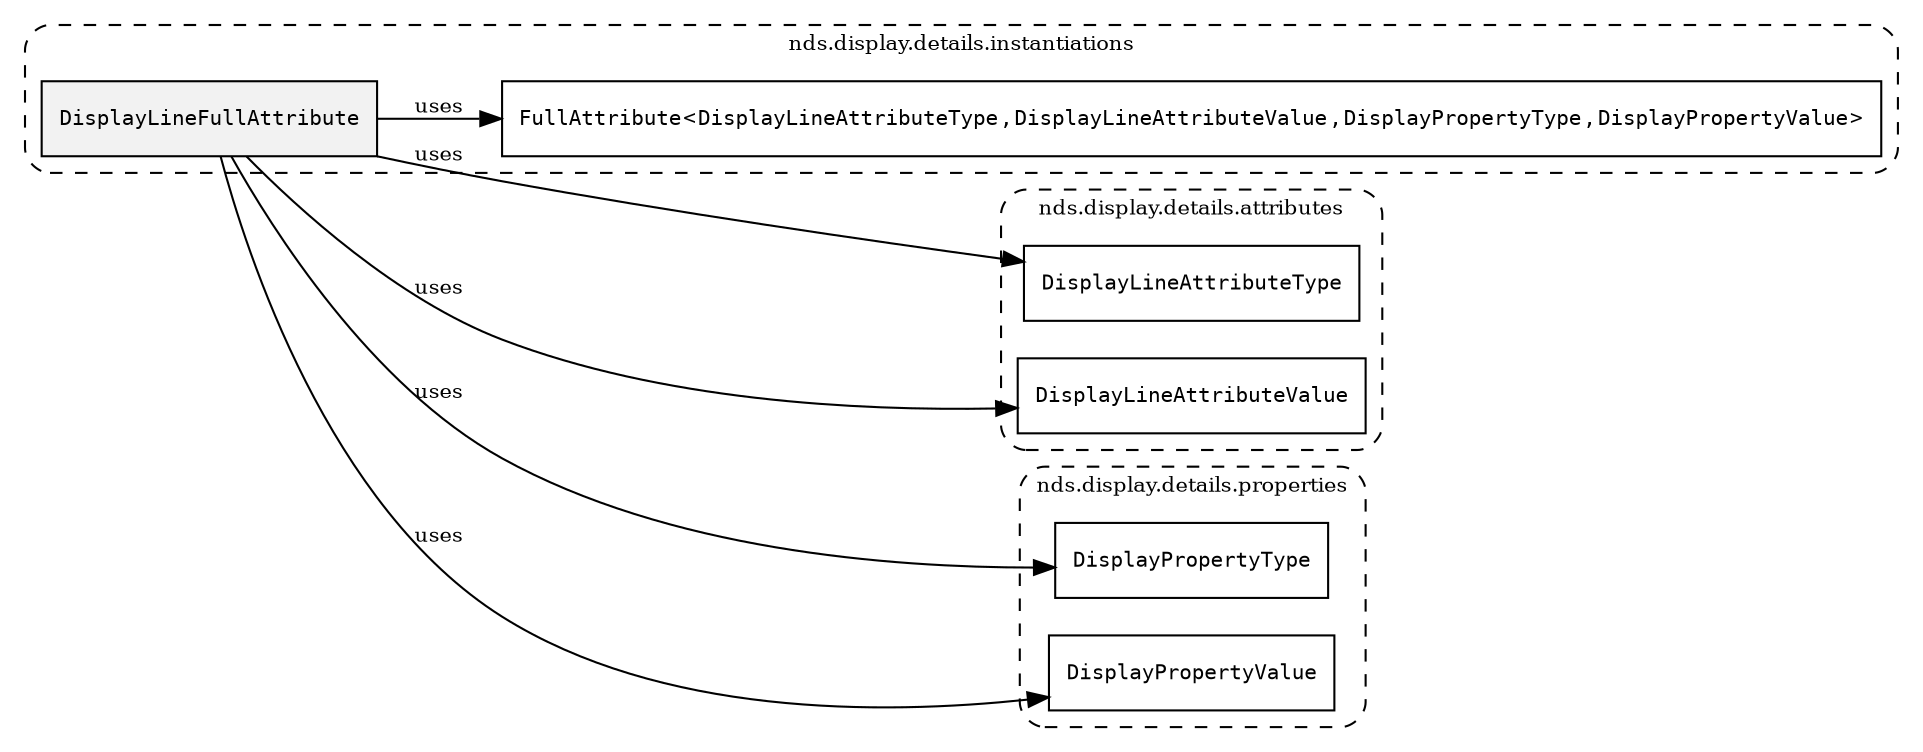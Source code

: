 /**
 * This dot file creates symbol collaboration diagram for DisplayLineFullAttribute.
 */
digraph ZSERIO
{
    node [shape=box, fontsize=10];
    rankdir="LR";
    fontsize=10;
    tooltip="DisplayLineFullAttribute collaboration diagram";

    subgraph "cluster_nds.display.details.instantiations"
    {
        style="dashed, rounded";
        label="nds.display.details.instantiations";
        tooltip="Package nds.display.details.instantiations";
        href="../../../content/packages/nds.display.details.instantiations.html#Package-nds-display-details-instantiations";
        target="_parent";

        "DisplayLineFullAttribute" [style="filled", fillcolor="#0000000D", target="_parent", label=<<font face="monospace"><table align="center" border="0" cellspacing="0" cellpadding="0"><tr><td href="../../../content/packages/nds.display.details.instantiations.html#InstantiateType-DisplayLineFullAttribute" title="InstantiateType defined in nds.display.details.instantiations">DisplayLineFullAttribute</td></tr></table></font>>];
        "FullAttribute&lt;DisplayLineAttributeType,DisplayLineAttributeValue,DisplayPropertyType,DisplayPropertyValue&gt;" [target="_parent", label=<<font face="monospace"><table align="center" border="0" cellspacing="0" cellpadding="0"><tr><td href="../../../content/packages/nds.core.attributemap.html#Structure-FullAttribute" title="Structure defined in nds.core.attributemap">FullAttribute</td><td>&lt;</td><td><table align="center" border="0" cellspacing="0" cellpadding="0"><tr><td href="../../../content/packages/nds.display.details.attributes.html#Enum-DisplayLineAttributeType" title="Enum defined in nds.display.details.attributes">DisplayLineAttributeType</td></tr></table></td><td>,</td><td><table align="center" border="0" cellspacing="0" cellpadding="0"><tr><td href="../../../content/packages/nds.display.details.attributes.html#Choice-DisplayLineAttributeValue" title="Choice defined in nds.display.details.attributes">DisplayLineAttributeValue</td></tr></table></td><td>,</td><td><table align="center" border="0" cellspacing="0" cellpadding="0"><tr><td href="../../../content/packages/nds.display.details.properties.html#Structure-DisplayPropertyType" title="Structure defined in nds.display.details.properties">DisplayPropertyType</td></tr></table></td><td>,</td><td><table align="center" border="0" cellspacing="0" cellpadding="0"><tr><td href="../../../content/packages/nds.display.details.properties.html#Structure-DisplayPropertyValue" title="Structure defined in nds.display.details.properties">DisplayPropertyValue</td></tr></table></td><td>&gt;</td></tr></table></font>>];
    }

    subgraph "cluster_nds.display.details.attributes"
    {
        style="dashed, rounded";
        label="nds.display.details.attributes";
        tooltip="Package nds.display.details.attributes";
        href="../../../content/packages/nds.display.details.attributes.html#Package-nds-display-details-attributes";
        target="_parent";

        "DisplayLineAttributeType" [target="_parent", label=<<font face="monospace"><table align="center" border="0" cellspacing="0" cellpadding="0"><tr><td href="../../../content/packages/nds.display.details.attributes.html#Enum-DisplayLineAttributeType" title="Enum defined in nds.display.details.attributes">DisplayLineAttributeType</td></tr></table></font>>];
        "DisplayLineAttributeValue" [target="_parent", label=<<font face="monospace"><table align="center" border="0" cellspacing="0" cellpadding="0"><tr><td href="../../../content/packages/nds.display.details.attributes.html#Choice-DisplayLineAttributeValue" title="Choice defined in nds.display.details.attributes">DisplayLineAttributeValue</td></tr></table></font>>];
    }

    subgraph "cluster_nds.display.details.properties"
    {
        style="dashed, rounded";
        label="nds.display.details.properties";
        tooltip="Package nds.display.details.properties";
        href="../../../content/packages/nds.display.details.properties.html#Package-nds-display-details-properties";
        target="_parent";

        "DisplayPropertyType" [target="_parent", label=<<font face="monospace"><table align="center" border="0" cellspacing="0" cellpadding="0"><tr><td href="../../../content/packages/nds.display.details.properties.html#Structure-DisplayPropertyType" title="Structure defined in nds.display.details.properties">DisplayPropertyType</td></tr></table></font>>];
        "DisplayPropertyValue" [target="_parent", label=<<font face="monospace"><table align="center" border="0" cellspacing="0" cellpadding="0"><tr><td href="../../../content/packages/nds.display.details.properties.html#Structure-DisplayPropertyValue" title="Structure defined in nds.display.details.properties">DisplayPropertyValue</td></tr></table></font>>];
    }

    "DisplayLineFullAttribute" -> "FullAttribute&lt;DisplayLineAttributeType,DisplayLineAttributeValue,DisplayPropertyType,DisplayPropertyValue&gt;" [label="uses", fontsize=10];
    "DisplayLineFullAttribute" -> "DisplayLineAttributeType" [label="uses", fontsize=10];
    "DisplayLineFullAttribute" -> "DisplayLineAttributeValue" [label="uses", fontsize=10];
    "DisplayLineFullAttribute" -> "DisplayPropertyType" [label="uses", fontsize=10];
    "DisplayLineFullAttribute" -> "DisplayPropertyValue" [label="uses", fontsize=10];
}
